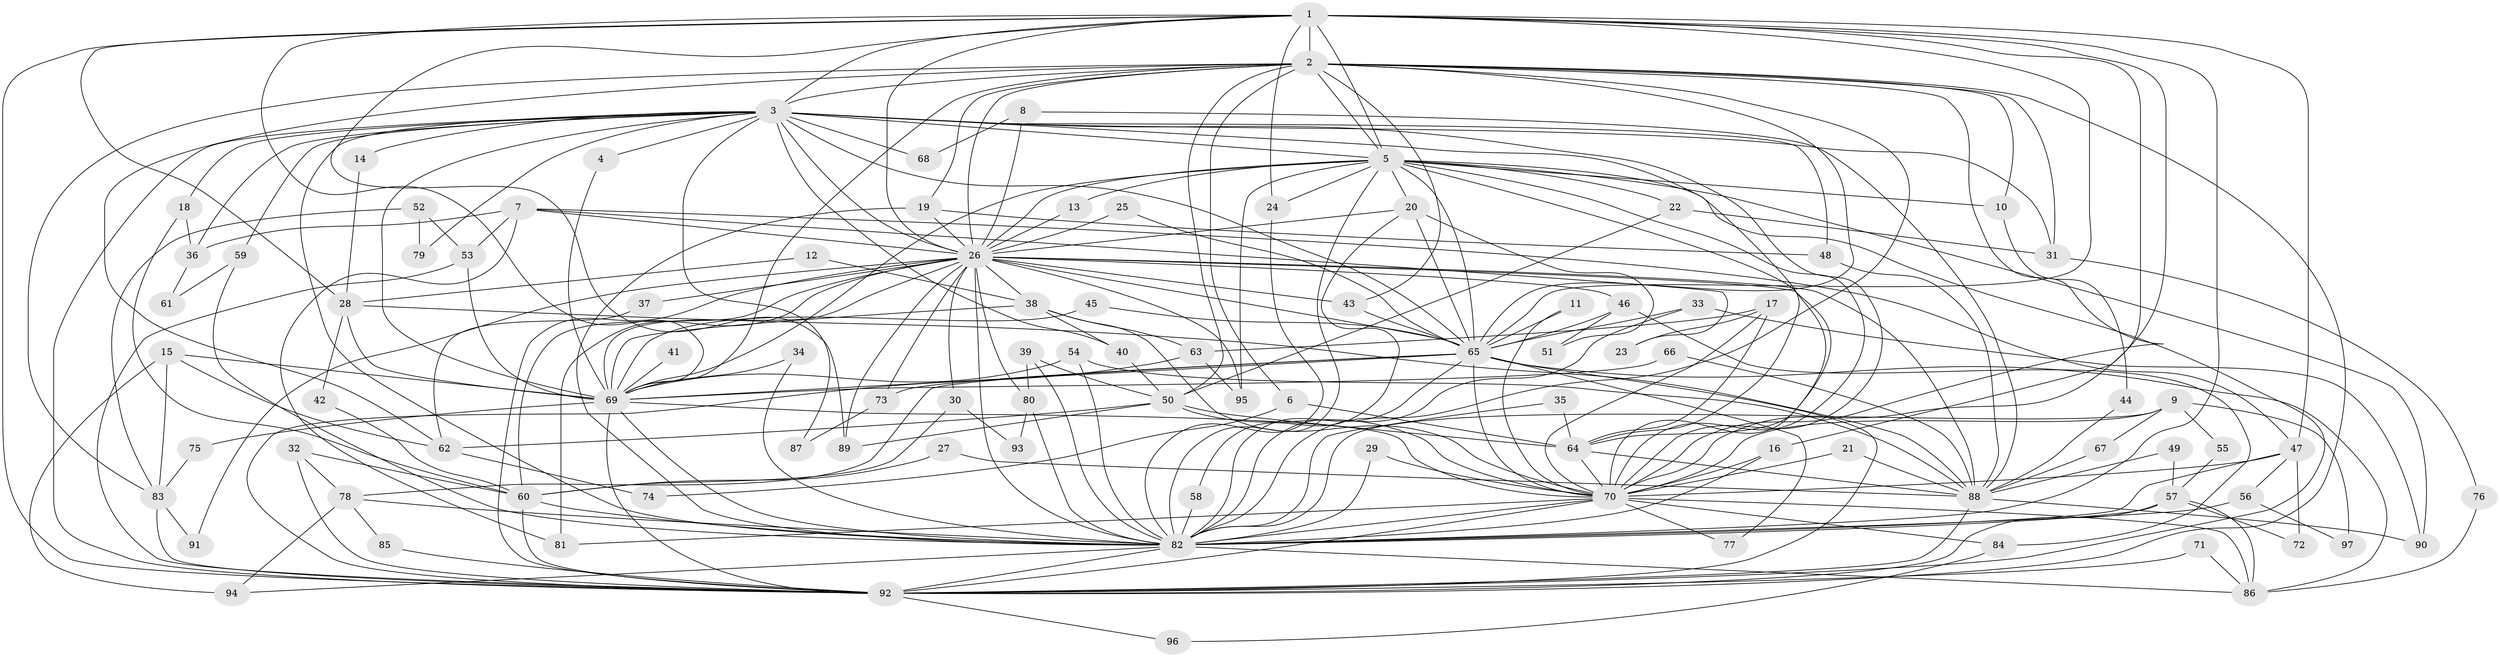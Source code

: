 // original degree distribution, {23: 0.014388489208633094, 17: 0.007194244604316547, 18: 0.014388489208633094, 25: 0.007194244604316547, 30: 0.007194244604316547, 20: 0.007194244604316547, 32: 0.007194244604316547, 22: 0.007194244604316547, 3: 0.22302158273381295, 2: 0.5323741007194245, 5: 0.02877697841726619, 8: 0.02158273381294964, 14: 0.007194244604316547, 6: 0.04316546762589928, 7: 0.007194244604316547, 4: 0.06474820143884892}
// Generated by graph-tools (version 1.1) at 2025/36/03/04/25 23:36:14]
// undirected, 97 vertices, 247 edges
graph export_dot {
  node [color=gray90,style=filled];
  1;
  2;
  3;
  4;
  5;
  6;
  7;
  8;
  9;
  10;
  11;
  12;
  13;
  14;
  15;
  16;
  17;
  18;
  19;
  20;
  21;
  22;
  23;
  24;
  25;
  26;
  27;
  28;
  29;
  30;
  31;
  32;
  33;
  34;
  35;
  36;
  37;
  38;
  39;
  40;
  41;
  42;
  43;
  44;
  45;
  46;
  47;
  48;
  49;
  50;
  51;
  52;
  53;
  54;
  55;
  56;
  57;
  58;
  59;
  60;
  61;
  62;
  63;
  64;
  65;
  66;
  67;
  68;
  69;
  70;
  71;
  72;
  73;
  74;
  75;
  76;
  77;
  78;
  79;
  80;
  81;
  82;
  83;
  84;
  85;
  86;
  87;
  88;
  89;
  90;
  91;
  92;
  93;
  94;
  95;
  96;
  97;
  1 -- 2 [weight=1.0];
  1 -- 3 [weight=1.0];
  1 -- 5 [weight=1.0];
  1 -- 16 [weight=1.0];
  1 -- 24 [weight=1.0];
  1 -- 26 [weight=2.0];
  1 -- 28 [weight=1.0];
  1 -- 47 [weight=1.0];
  1 -- 65 [weight=2.0];
  1 -- 69 [weight=1.0];
  1 -- 70 [weight=1.0];
  1 -- 82 [weight=2.0];
  1 -- 89 [weight=1.0];
  1 -- 92 [weight=1.0];
  2 -- 3 [weight=1.0];
  2 -- 5 [weight=1.0];
  2 -- 6 [weight=1.0];
  2 -- 10 [weight=1.0];
  2 -- 19 [weight=1.0];
  2 -- 26 [weight=1.0];
  2 -- 31 [weight=1.0];
  2 -- 43 [weight=1.0];
  2 -- 50 [weight=1.0];
  2 -- 62 [weight=1.0];
  2 -- 65 [weight=1.0];
  2 -- 69 [weight=1.0];
  2 -- 70 [weight=1.0];
  2 -- 82 [weight=1.0];
  2 -- 83 [weight=2.0];
  2 -- 92 [weight=1.0];
  3 -- 4 [weight=1.0];
  3 -- 5 [weight=1.0];
  3 -- 14 [weight=1.0];
  3 -- 18 [weight=1.0];
  3 -- 26 [weight=1.0];
  3 -- 31 [weight=1.0];
  3 -- 36 [weight=1.0];
  3 -- 40 [weight=1.0];
  3 -- 48 [weight=1.0];
  3 -- 59 [weight=1.0];
  3 -- 64 [weight=1.0];
  3 -- 65 [weight=1.0];
  3 -- 68 [weight=2.0];
  3 -- 69 [weight=1.0];
  3 -- 70 [weight=1.0];
  3 -- 79 [weight=2.0];
  3 -- 82 [weight=1.0];
  3 -- 87 [weight=1.0];
  3 -- 92 [weight=1.0];
  4 -- 69 [weight=1.0];
  5 -- 10 [weight=1.0];
  5 -- 13 [weight=1.0];
  5 -- 20 [weight=1.0];
  5 -- 22 [weight=1.0];
  5 -- 24 [weight=1.0];
  5 -- 26 [weight=2.0];
  5 -- 64 [weight=1.0];
  5 -- 65 [weight=1.0];
  5 -- 69 [weight=1.0];
  5 -- 70 [weight=1.0];
  5 -- 82 [weight=1.0];
  5 -- 90 [weight=1.0];
  5 -- 92 [weight=1.0];
  5 -- 95 [weight=1.0];
  6 -- 64 [weight=1.0];
  6 -- 74 [weight=1.0];
  7 -- 23 [weight=1.0];
  7 -- 26 [weight=1.0];
  7 -- 36 [weight=1.0];
  7 -- 47 [weight=1.0];
  7 -- 53 [weight=1.0];
  7 -- 81 [weight=1.0];
  8 -- 26 [weight=1.0];
  8 -- 68 [weight=1.0];
  8 -- 88 [weight=1.0];
  9 -- 55 [weight=1.0];
  9 -- 67 [weight=1.0];
  9 -- 70 [weight=1.0];
  9 -- 82 [weight=1.0];
  9 -- 97 [weight=1.0];
  10 -- 44 [weight=1.0];
  11 -- 65 [weight=1.0];
  11 -- 70 [weight=1.0];
  12 -- 28 [weight=1.0];
  12 -- 38 [weight=1.0];
  13 -- 26 [weight=1.0];
  14 -- 28 [weight=1.0];
  15 -- 62 [weight=1.0];
  15 -- 69 [weight=1.0];
  15 -- 83 [weight=1.0];
  15 -- 94 [weight=1.0];
  16 -- 70 [weight=1.0];
  16 -- 82 [weight=1.0];
  17 -- 23 [weight=1.0];
  17 -- 63 [weight=1.0];
  17 -- 64 [weight=1.0];
  17 -- 70 [weight=1.0];
  18 -- 36 [weight=1.0];
  18 -- 60 [weight=1.0];
  19 -- 26 [weight=1.0];
  19 -- 48 [weight=1.0];
  19 -- 82 [weight=1.0];
  20 -- 26 [weight=1.0];
  20 -- 51 [weight=1.0];
  20 -- 58 [weight=1.0];
  20 -- 65 [weight=1.0];
  21 -- 70 [weight=1.0];
  21 -- 88 [weight=1.0];
  22 -- 31 [weight=1.0];
  22 -- 50 [weight=1.0];
  24 -- 82 [weight=1.0];
  25 -- 26 [weight=1.0];
  25 -- 65 [weight=1.0];
  26 -- 30 [weight=1.0];
  26 -- 37 [weight=1.0];
  26 -- 38 [weight=1.0];
  26 -- 43 [weight=1.0];
  26 -- 46 [weight=1.0];
  26 -- 60 [weight=1.0];
  26 -- 65 [weight=1.0];
  26 -- 69 [weight=2.0];
  26 -- 70 [weight=2.0];
  26 -- 73 [weight=1.0];
  26 -- 80 [weight=1.0];
  26 -- 81 [weight=1.0];
  26 -- 82 [weight=1.0];
  26 -- 88 [weight=1.0];
  26 -- 89 [weight=1.0];
  26 -- 91 [weight=1.0];
  26 -- 92 [weight=1.0];
  26 -- 95 [weight=1.0];
  27 -- 60 [weight=1.0];
  27 -- 88 [weight=1.0];
  28 -- 42 [weight=1.0];
  28 -- 69 [weight=1.0];
  28 -- 88 [weight=1.0];
  29 -- 70 [weight=1.0];
  29 -- 82 [weight=1.0];
  30 -- 60 [weight=1.0];
  30 -- 93 [weight=1.0];
  31 -- 76 [weight=1.0];
  32 -- 60 [weight=1.0];
  32 -- 78 [weight=1.0];
  32 -- 92 [weight=1.0];
  33 -- 65 [weight=1.0];
  33 -- 82 [weight=1.0];
  33 -- 90 [weight=1.0];
  34 -- 69 [weight=1.0];
  34 -- 82 [weight=1.0];
  35 -- 64 [weight=1.0];
  35 -- 82 [weight=1.0];
  36 -- 61 [weight=1.0];
  37 -- 62 [weight=1.0];
  38 -- 40 [weight=1.0];
  38 -- 63 [weight=1.0];
  38 -- 69 [weight=1.0];
  38 -- 70 [weight=1.0];
  39 -- 50 [weight=1.0];
  39 -- 80 [weight=1.0];
  39 -- 82 [weight=1.0];
  40 -- 50 [weight=1.0];
  41 -- 69 [weight=1.0];
  42 -- 60 [weight=1.0];
  43 -- 65 [weight=1.0];
  44 -- 88 [weight=1.0];
  45 -- 65 [weight=1.0];
  45 -- 69 [weight=1.0];
  46 -- 51 [weight=1.0];
  46 -- 65 [weight=1.0];
  46 -- 84 [weight=1.0];
  47 -- 56 [weight=1.0];
  47 -- 70 [weight=1.0];
  47 -- 72 [weight=1.0];
  47 -- 82 [weight=1.0];
  48 -- 88 [weight=1.0];
  49 -- 57 [weight=1.0];
  49 -- 88 [weight=1.0];
  50 -- 62 [weight=1.0];
  50 -- 64 [weight=1.0];
  50 -- 70 [weight=1.0];
  50 -- 89 [weight=1.0];
  52 -- 53 [weight=1.0];
  52 -- 79 [weight=1.0];
  52 -- 83 [weight=1.0];
  53 -- 69 [weight=1.0];
  53 -- 92 [weight=1.0];
  54 -- 69 [weight=1.0];
  54 -- 82 [weight=1.0];
  54 -- 88 [weight=1.0];
  55 -- 57 [weight=1.0];
  56 -- 82 [weight=1.0];
  56 -- 97 [weight=1.0];
  57 -- 72 [weight=2.0];
  57 -- 82 [weight=1.0];
  57 -- 86 [weight=1.0];
  57 -- 92 [weight=1.0];
  58 -- 82 [weight=1.0];
  59 -- 61 [weight=1.0];
  59 -- 82 [weight=1.0];
  60 -- 82 [weight=1.0];
  60 -- 92 [weight=1.0];
  62 -- 74 [weight=1.0];
  63 -- 92 [weight=1.0];
  63 -- 95 [weight=1.0];
  64 -- 70 [weight=1.0];
  64 -- 88 [weight=1.0];
  65 -- 69 [weight=1.0];
  65 -- 70 [weight=1.0];
  65 -- 73 [weight=2.0];
  65 -- 77 [weight=1.0];
  65 -- 78 [weight=1.0];
  65 -- 82 [weight=1.0];
  65 -- 86 [weight=1.0];
  65 -- 92 [weight=2.0];
  66 -- 69 [weight=1.0];
  66 -- 88 [weight=1.0];
  67 -- 88 [weight=1.0];
  69 -- 70 [weight=1.0];
  69 -- 75 [weight=1.0];
  69 -- 82 [weight=1.0];
  69 -- 92 [weight=1.0];
  70 -- 77 [weight=1.0];
  70 -- 81 [weight=1.0];
  70 -- 82 [weight=1.0];
  70 -- 84 [weight=2.0];
  70 -- 86 [weight=1.0];
  70 -- 92 [weight=1.0];
  71 -- 86 [weight=1.0];
  71 -- 92 [weight=1.0];
  73 -- 87 [weight=1.0];
  75 -- 83 [weight=1.0];
  76 -- 86 [weight=1.0];
  78 -- 82 [weight=1.0];
  78 -- 85 [weight=1.0];
  78 -- 94 [weight=1.0];
  80 -- 82 [weight=1.0];
  80 -- 93 [weight=1.0];
  82 -- 86 [weight=1.0];
  82 -- 92 [weight=1.0];
  82 -- 94 [weight=1.0];
  83 -- 91 [weight=1.0];
  83 -- 92 [weight=1.0];
  84 -- 96 [weight=1.0];
  85 -- 92 [weight=1.0];
  88 -- 90 [weight=1.0];
  88 -- 92 [weight=1.0];
  92 -- 96 [weight=1.0];
}
